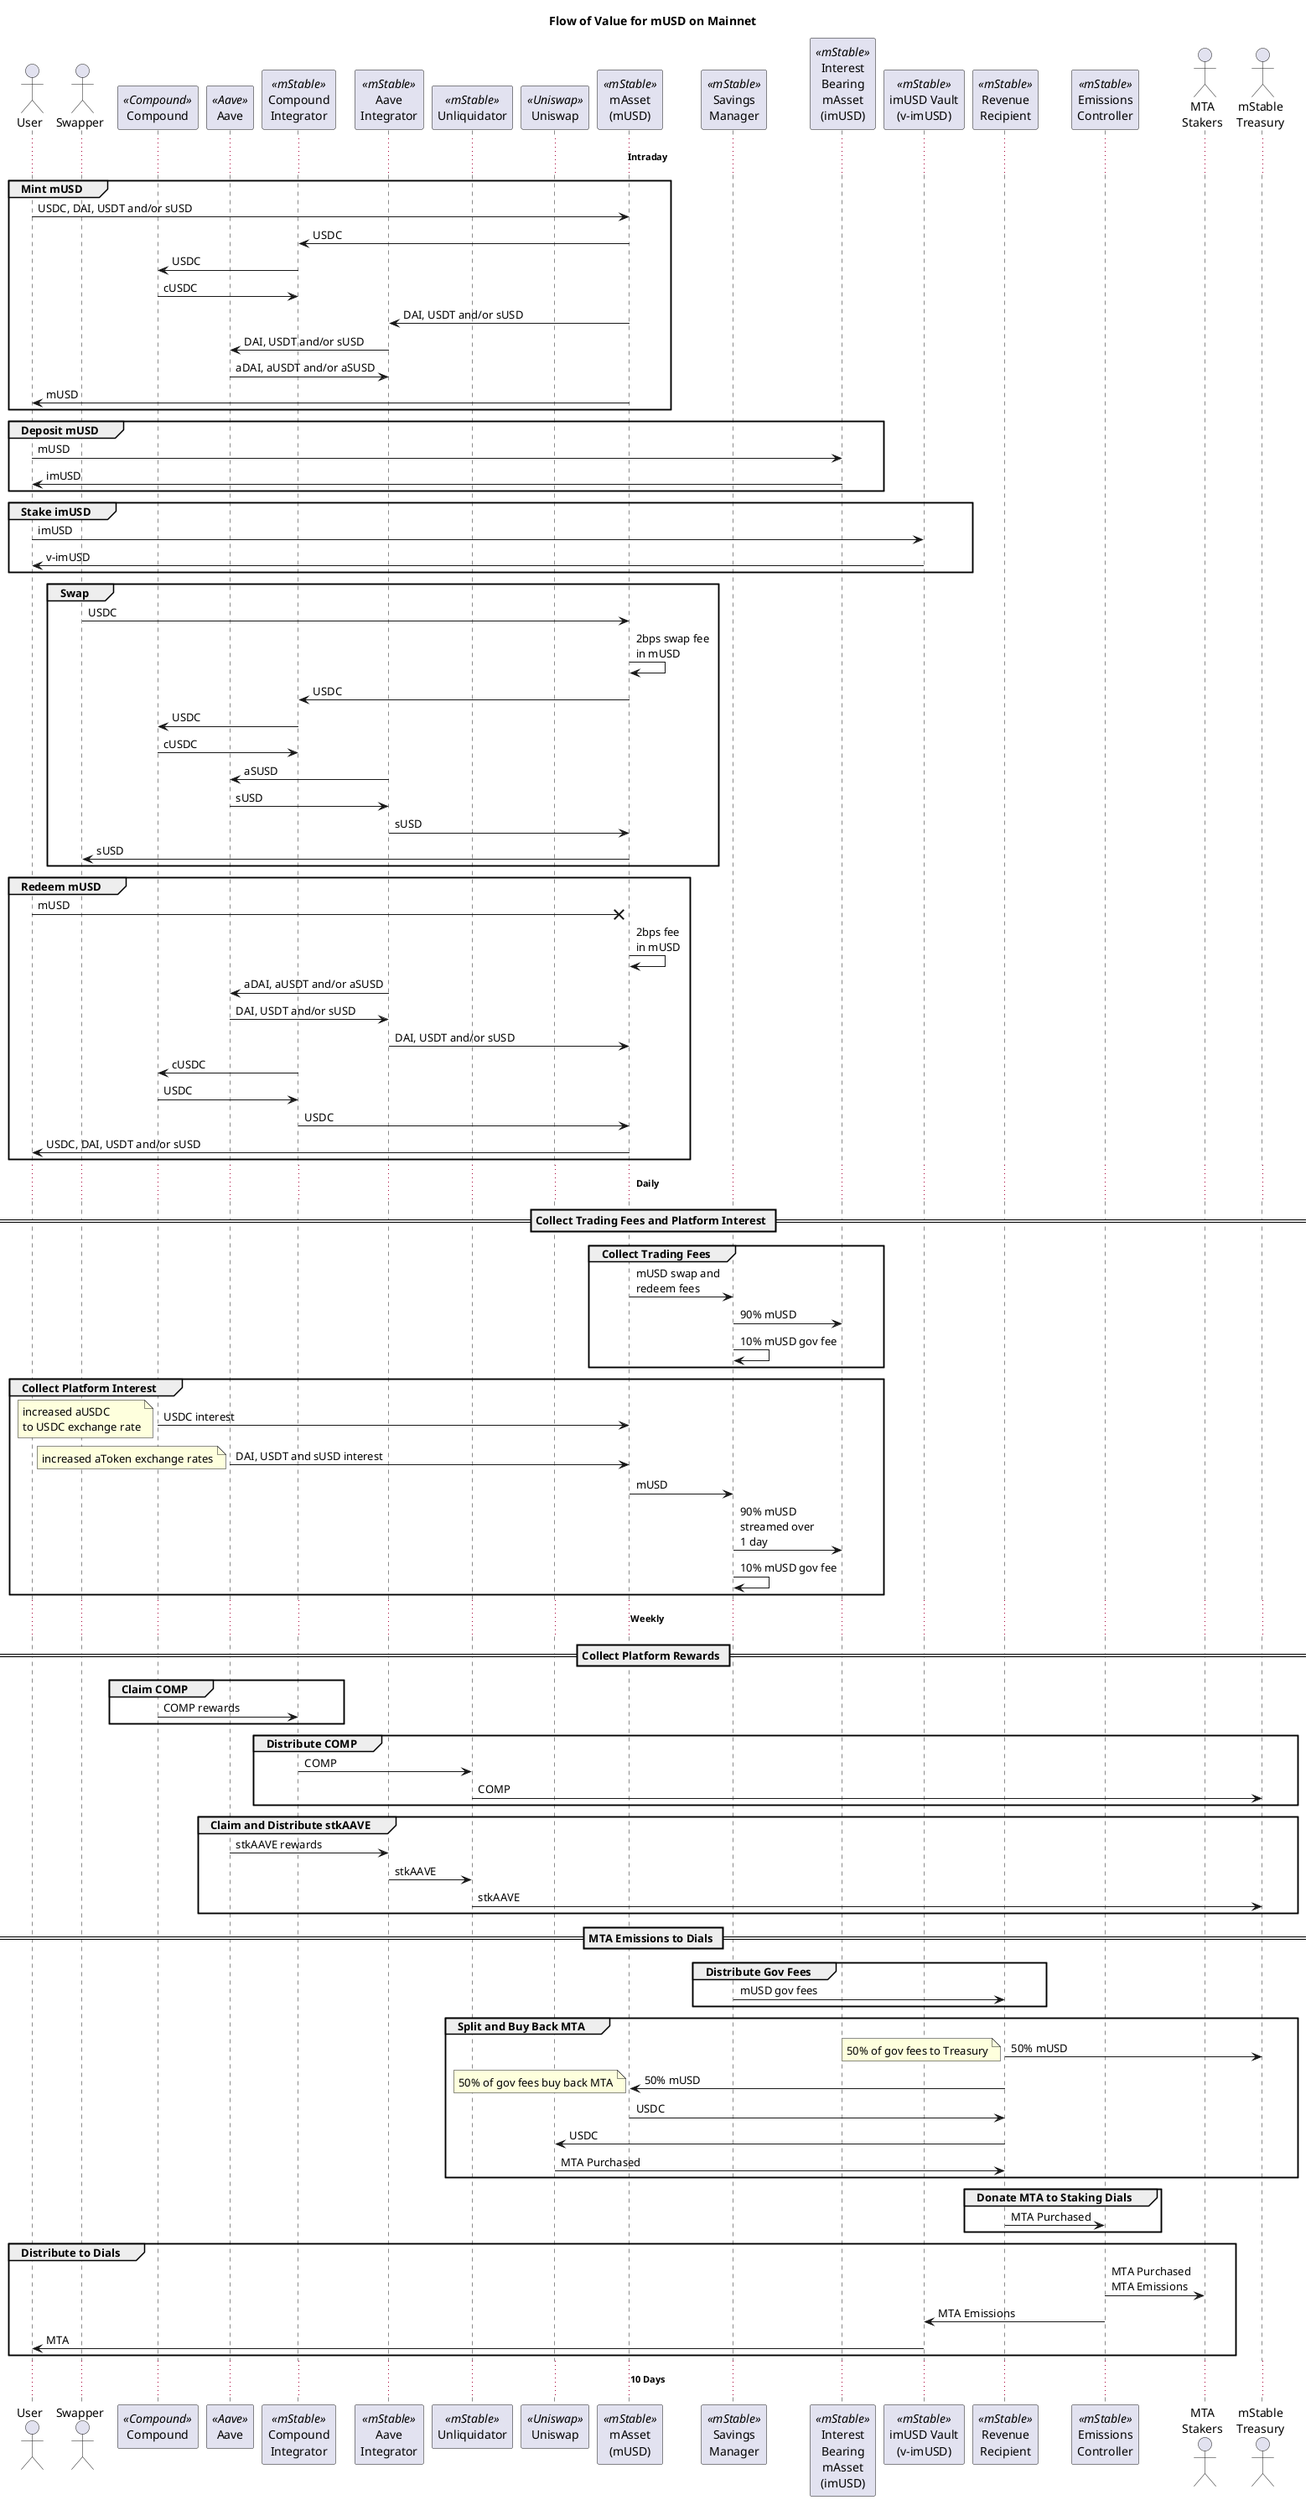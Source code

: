 @startuml

title "Flow of Value for mUSD on Mainnet"

actor "User" as user
actor "Swapper" as swapper
participant "Compound" as comp <<Compound>>
participant "Aave" as aave <<Aave>>
participant "Compound\nIntegrator" as cint <<mStable>>
participant "Aave\nIntegrator" as aint <<mStable>>
participant "Unliquidator" as liq <<mStable>>
participant "Uniswap" as uni <<Uniswap>>

participant "mAsset\n(mUSD)" as musd <<mStable>>
participant "Savings\nManager" as sm <<mStable>>
participant "Interest\nBearing\nmAsset\n(imUSD)" as imusd <<mStable>>
participant "imUSD Vault\n(v-imUSD)" as vimusd <<mStable>>
participant "Revenue\nRecipient" as rr <<mStable>>
participant "Emissions\nController" as ec <<mStable>>
actor "MTA\nStakers" as staker
actor "mStable\nTreasury" as dao

... **Intraday** ...

group Mint mUSD
user -> musd : USDC, DAI, USDT and/or sUSD

musd -> cint : USDC
cint -> comp : USDC
comp -> cint : cUSDC

musd -> aint : DAI, USDT and/or sUSD
aint -> aave : DAI, USDT and/or sUSD
aave -> aint : aDAI, aUSDT and/or aSUSD

musd -> user : mUSD
end

group Deposit mUSD
user -> imusd : mUSD
imusd -> user : imUSD
end

group Stake imUSD
user -> vimusd : imUSD
vimusd -> user : v-imUSD
end

group Swap
swapper -> musd : USDC
musd -> musd : 2bps swap fee\nin mUSD
musd -> cint : USDC
cint -> comp : USDC
comp -> cint : cUSDC
aint -> aave : aSUSD
aave -> aint : sUSD
aint -> musd : sUSD
musd -> swapper : sUSD
end

group Redeem mUSD
user ->x musd : mUSD
musd -> musd : 2bps fee\nin mUSD
aint -> aave : aDAI, aUSDT and/or aSUSD
aave -> aint : DAI, USDT and/or sUSD
aint -> musd : DAI, USDT and/or sUSD
cint -> comp : cUSDC
comp -> cint : USDC
cint -> musd : USDC
musd -> user : USDC, DAI, USDT and/or sUSD
end

... **Daily** ...

== Collect Trading Fees and Platform Interest ==

group Collect Trading Fees
musd -> sm : mUSD swap and\nredeem fees
sm -> imusd : 90% mUSD
sm -> sm : 10% mUSD gov fee
end

group Collect Platform Interest
comp -> musd : USDC interest
note left : increased aUSDC\nto USDC exchange rate
aave -> musd : DAI, USDT and sUSD interest
note left : increased aToken exchange rates
' musd -> musd : mint (\nUSDC, DAI, USDT, sUSD)
musd -> sm : mUSD
sm -> imusd : 90% mUSD\nstreamed over\n1 day
sm -> sm : 10% mUSD gov fee
end

... **Weekly** ...

== Collect Platform Rewards ==

group Claim COMP
comp -> cint : COMP rewards
end

group Distribute COMP
cint -> liq : COMP
liq -> dao : COMP
end

group Claim and Distribute stkAAVE
aave -> aint : stkAAVE rewards
aint -> liq : stkAAVE
liq -> dao : stkAAVE
end

== MTA Emissions to Dials ==

group Distribute Gov Fees
sm -> rr : mUSD gov fees
end

group Split and Buy Back MTA
rr -> dao : 50% mUSD
note left : 50% of gov fees to Treasury

rr -> musd : 50% mUSD
note left : 50% of gov fees buy back MTA
musd -> rr : USDC
rr -> uni : USDC
uni -> rr : MTA Purchased
end

group Donate MTA to Staking Dials
rr -> ec : MTA Purchased
end

group Distribute to Dials
ec -> staker : MTA Purchased\nMTA Emissions
ec -> vimusd : MTA Emissions
vimusd -> user : MTA
end

... **10 Days** ...


@enduml

